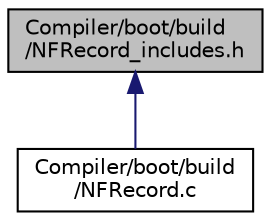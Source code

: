 digraph "Compiler/boot/build/NFRecord_includes.h"
{
  edge [fontname="Helvetica",fontsize="10",labelfontname="Helvetica",labelfontsize="10"];
  node [fontname="Helvetica",fontsize="10",shape=record];
  Node15 [label="Compiler/boot/build\l/NFRecord_includes.h",height=0.2,width=0.4,color="black", fillcolor="grey75", style="filled", fontcolor="black"];
  Node15 -> Node16 [dir="back",color="midnightblue",fontsize="10",style="solid",fontname="Helvetica"];
  Node16 [label="Compiler/boot/build\l/NFRecord.c",height=0.2,width=0.4,color="black", fillcolor="white", style="filled",URL="$d9/dca/_n_f_record_8c.html"];
}

